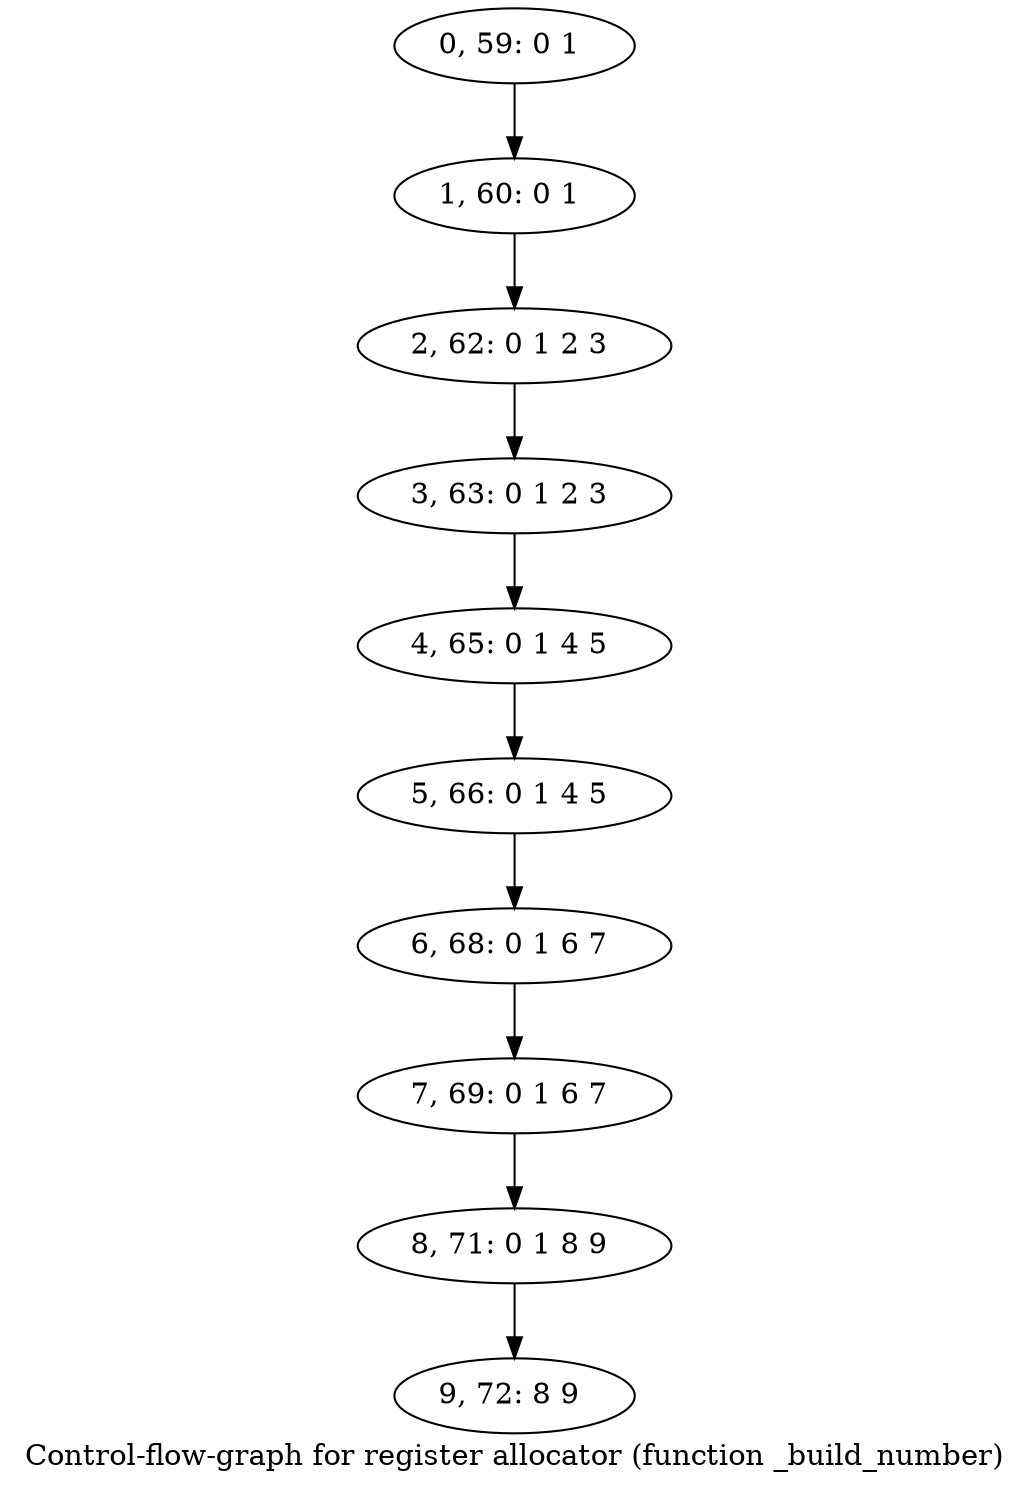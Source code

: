 digraph G {
graph [label="Control-flow-graph for register allocator (function _build_number)"]
0[label="0, 59: 0 1 "];
1[label="1, 60: 0 1 "];
2[label="2, 62: 0 1 2 3 "];
3[label="3, 63: 0 1 2 3 "];
4[label="4, 65: 0 1 4 5 "];
5[label="5, 66: 0 1 4 5 "];
6[label="6, 68: 0 1 6 7 "];
7[label="7, 69: 0 1 6 7 "];
8[label="8, 71: 0 1 8 9 "];
9[label="9, 72: 8 9 "];
0->1 ;
1->2 ;
2->3 ;
3->4 ;
4->5 ;
5->6 ;
6->7 ;
7->8 ;
8->9 ;
}
